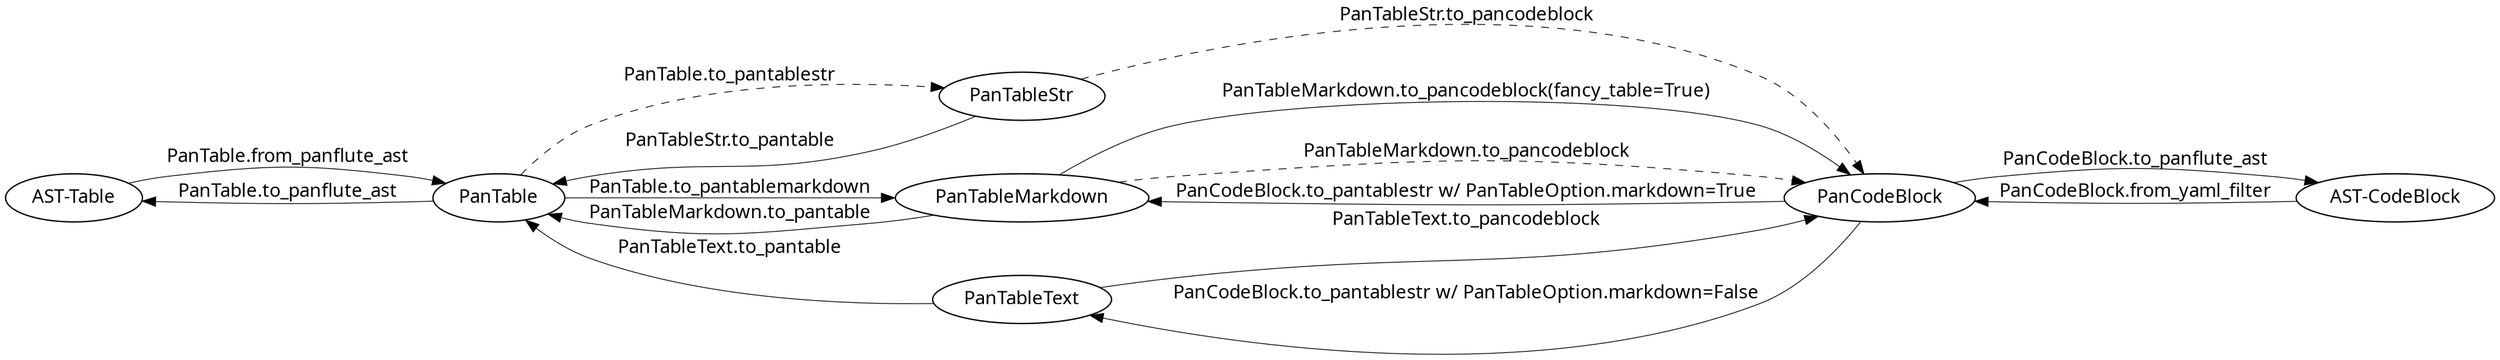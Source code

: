 digraph {
    rankdir=LR

    graph [fontname = "Latin Modern Roman"]
    node [fontname = "Latin Modern Roman" shape=ellipse]
    edge [fontname = "Latin Modern Roman" penwidth=0.6]

    Table [label="AST-Table"]
    CodeBlock [label="AST-CodeBlock"]

    {
        rank=same
        PanTableStr
        PanTableMarkdown
        PanTableText
    }

    // PanTable methods
    Table -> PanTable [label="PanTable.from_panflute_ast"]
    PanTable -> Table [label="PanTable.to_panflute_ast" weight=1000000]
    PanTable -> PanTableMarkdown [label="PanTable.to_pantablemarkdown" weight=1000000]
    PanTable -> PanTableStr [label="PanTable.to_pantablestr" style=dashed]

    // PanTableMarkdown methods
    PanTableMarkdown -> PanTable [label="PanTableMarkdown.to_pantable"]
    PanTableMarkdown -> PanCodeBlock [label="PanTableMarkdown.to_pancodeblock(fancy_table=True)"]
    PanTableMarkdown -> PanCodeBlock [label="PanTableMarkdown.to_pancodeblock", style=dashed]

    // PanTableStr methods
    PanTableStr -> PanTable [label="PanTableStr.to_pantable"]
    PanTableStr -> PanCodeBlock [label="PanTableStr.to_pancodeblock", style=dashed]

    // PanTableText methods
    PanTableText -> PanTable [label="PanTableText.to_pantable"]
    PanTableText -> PanCodeBlock [label="PanTableText.to_pancodeblock"]

    // PanCodeBlock methods
    PanCodeBlock -> CodeBlock [label="PanCodeBlock.to_panflute_ast"]
    PanCodeBlock -> PanTableMarkdown [label="PanCodeBlock.to_pantablestr w/ PanTableOption.markdown=True" weight=1000000]
    PanCodeBlock -> PanTableText [label="PanCodeBlock.to_pantablestr w/ PanTableOption.markdown=False"]
    CodeBlock -> PanCodeBlock [label="PanCodeBlock.from_yaml_filter" weight=1000000]
}
